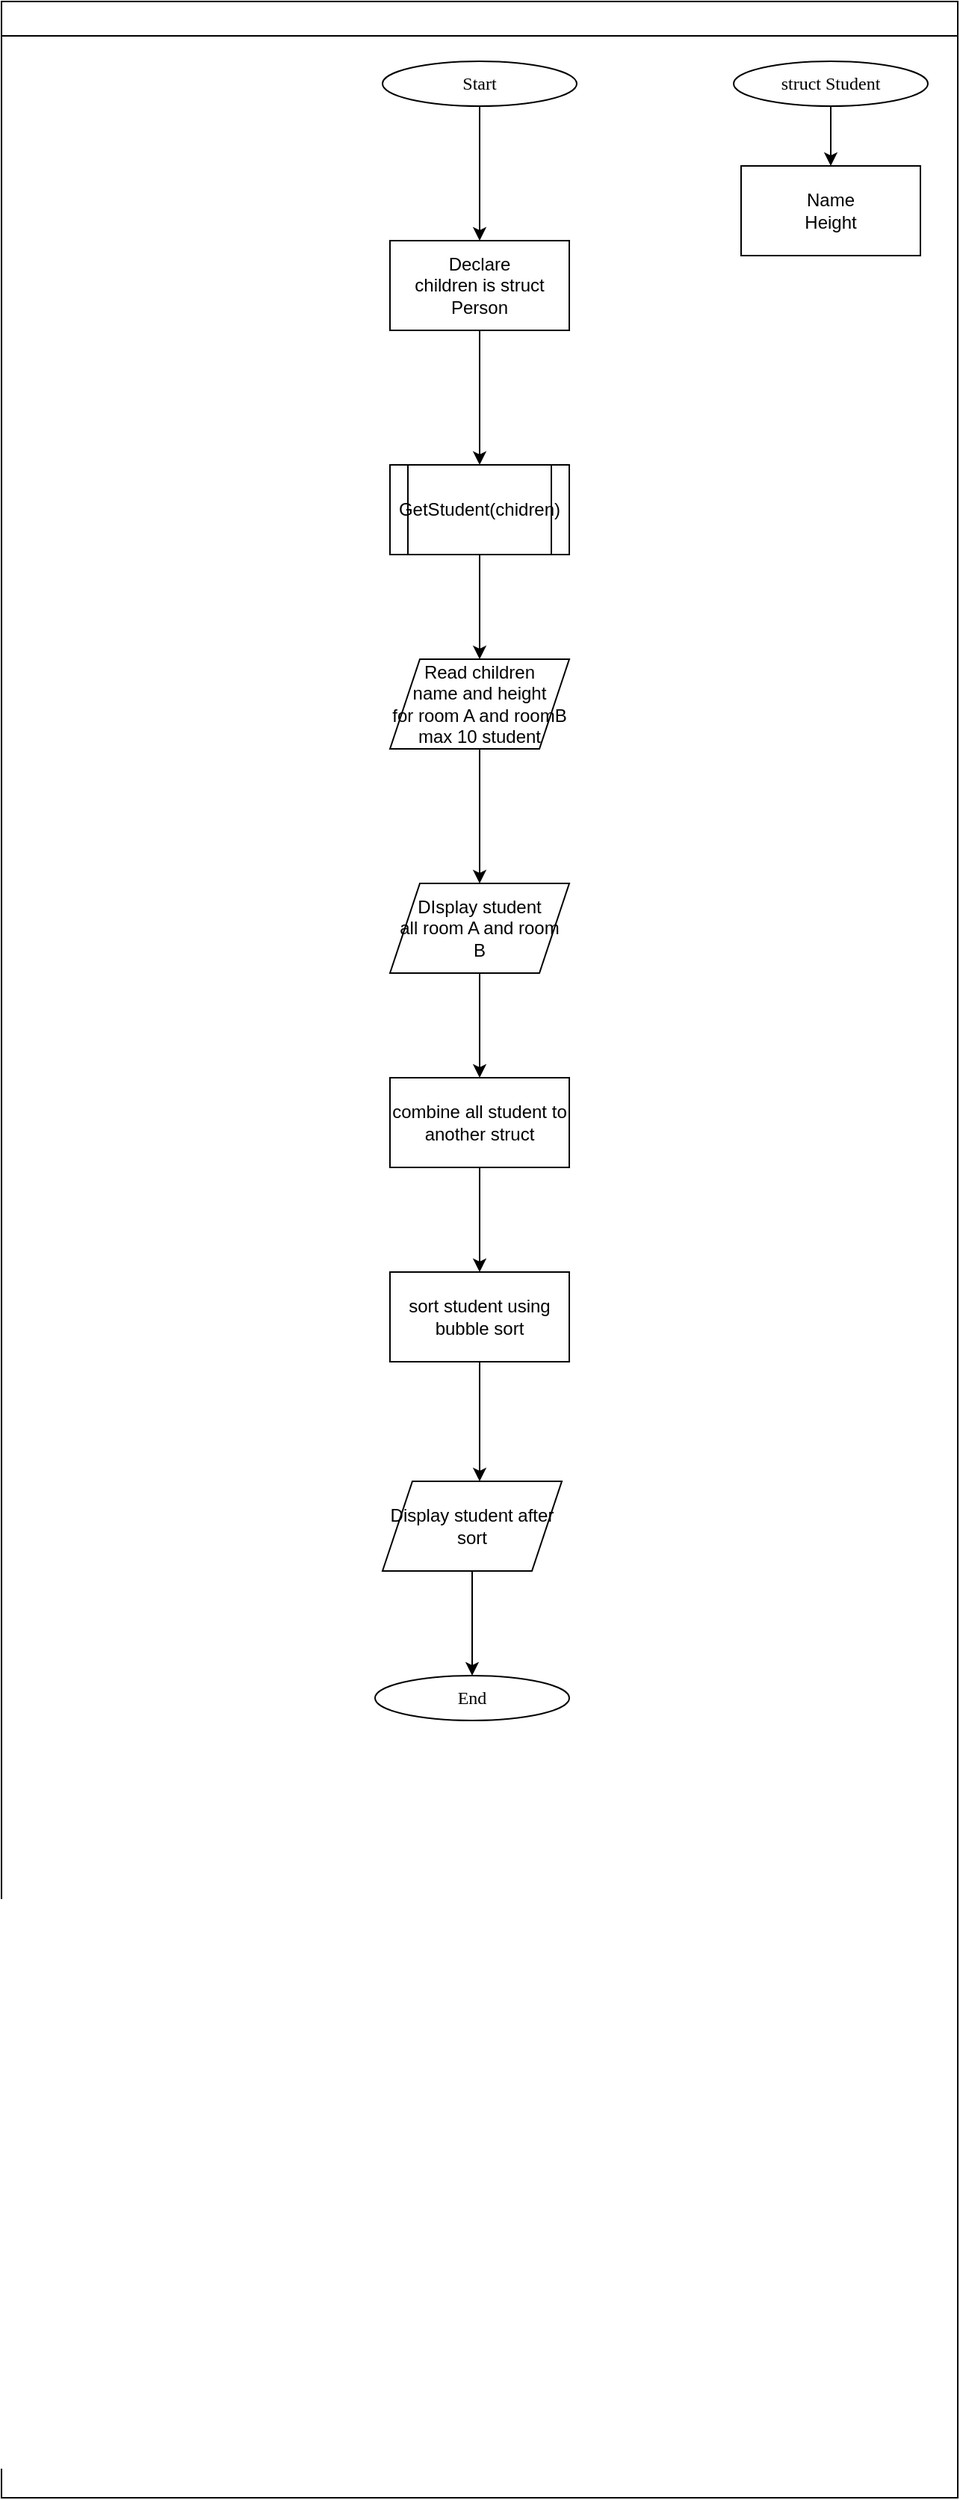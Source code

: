 <mxfile version="25.0.3">
  <diagram id="C5RBs43oDa-KdzZeNtuy" name="Page-1">
    <mxGraphModel dx="1554" dy="398" grid="1" gridSize="10" guides="1" tooltips="1" connect="1" arrows="1" fold="1" page="1" pageScale="1" pageWidth="827" pageHeight="1169" math="0" shadow="0">
      <root>
        <mxCell id="WIyWlLk6GJQsqaUBKTNV-0" />
        <mxCell id="WIyWlLk6GJQsqaUBKTNV-1" parent="WIyWlLk6GJQsqaUBKTNV-0" />
        <mxCell id="mvioNwK95yMqdUQ73LqQ-36" value="" style="swimlane;fontFamily=Sarabun;fontSource=https%3A%2F%2Ffonts.googleapis.com%2Fcss%3Ffamily%3DSarabun;" parent="WIyWlLk6GJQsqaUBKTNV-1" vertex="1">
          <mxGeometry x="-740" y="60" width="640" height="1670" as="geometry" />
        </mxCell>
        <mxCell id="xE9lvKekpY_54vqVYkne-0" style="edgeStyle=orthogonalEdgeStyle;rounded=0;orthogonalLoop=1;jettySize=auto;html=1;" parent="mvioNwK95yMqdUQ73LqQ-36" source="mvioNwK95yMqdUQ73LqQ-35" edge="1">
          <mxGeometry relative="1" as="geometry">
            <mxPoint x="320" y="160" as="targetPoint" />
          </mxGeometry>
        </mxCell>
        <mxCell id="mvioNwK95yMqdUQ73LqQ-35" value="&lt;font data-font-src=&quot;https://fonts.googleapis.com/css?family=Sarabun&quot; face=&quot;Sarabun&quot;&gt;Start&lt;/font&gt;" style="ellipse;whiteSpace=wrap;html=1;" parent="mvioNwK95yMqdUQ73LqQ-36" vertex="1">
          <mxGeometry x="255" y="40" width="130" height="30" as="geometry" />
        </mxCell>
        <mxCell id="ZSR7-dMOTIgZkxqEHRUr-0" style="edgeStyle=orthogonalEdgeStyle;rounded=0;orthogonalLoop=1;jettySize=auto;html=1;" edge="1" parent="mvioNwK95yMqdUQ73LqQ-36" source="xE9lvKekpY_54vqVYkne-1">
          <mxGeometry relative="1" as="geometry">
            <mxPoint x="320" y="310" as="targetPoint" />
          </mxGeometry>
        </mxCell>
        <mxCell id="xE9lvKekpY_54vqVYkne-1" value="Declare&lt;div&gt;&lt;span style=&quot;background-color: initial;&quot;&gt;children is struct Person&lt;/span&gt;&lt;/div&gt;" style="rounded=0;whiteSpace=wrap;html=1;" parent="mvioNwK95yMqdUQ73LqQ-36" vertex="1">
          <mxGeometry x="260" y="160" width="120" height="60" as="geometry" />
        </mxCell>
        <mxCell id="xE9lvKekpY_54vqVYkne-7" style="edgeStyle=orthogonalEdgeStyle;rounded=0;orthogonalLoop=1;jettySize=auto;html=1;" parent="mvioNwK95yMqdUQ73LqQ-36" source="xE9lvKekpY_54vqVYkne-6" edge="1">
          <mxGeometry relative="1" as="geometry">
            <mxPoint x="555" y="110" as="targetPoint" />
          </mxGeometry>
        </mxCell>
        <mxCell id="xE9lvKekpY_54vqVYkne-6" value="&lt;font data-font-src=&quot;https://fonts.googleapis.com/css?family=Sarabun&quot; face=&quot;Sarabun&quot;&gt;struct Student&lt;/font&gt;" style="ellipse;whiteSpace=wrap;html=1;" parent="mvioNwK95yMqdUQ73LqQ-36" vertex="1">
          <mxGeometry x="490" y="40" width="130" height="30" as="geometry" />
        </mxCell>
        <mxCell id="xE9lvKekpY_54vqVYkne-8" value="Name&lt;div&gt;Height&lt;/div&gt;" style="rounded=0;whiteSpace=wrap;html=1;" parent="mvioNwK95yMqdUQ73LqQ-36" vertex="1">
          <mxGeometry x="495" y="110" width="120" height="60" as="geometry" />
        </mxCell>
        <mxCell id="ZSR7-dMOTIgZkxqEHRUr-3" style="edgeStyle=orthogonalEdgeStyle;rounded=0;orthogonalLoop=1;jettySize=auto;html=1;" edge="1" parent="mvioNwK95yMqdUQ73LqQ-36" source="ZSR7-dMOTIgZkxqEHRUr-2">
          <mxGeometry relative="1" as="geometry">
            <mxPoint x="320" y="440" as="targetPoint" />
          </mxGeometry>
        </mxCell>
        <mxCell id="ZSR7-dMOTIgZkxqEHRUr-2" value="GetStudent(chidren)" style="shape=process;whiteSpace=wrap;html=1;backgroundOutline=1;" vertex="1" parent="mvioNwK95yMqdUQ73LqQ-36">
          <mxGeometry x="260" y="310" width="120" height="60" as="geometry" />
        </mxCell>
        <mxCell id="ZSR7-dMOTIgZkxqEHRUr-5" style="edgeStyle=orthogonalEdgeStyle;rounded=0;orthogonalLoop=1;jettySize=auto;html=1;" edge="1" parent="mvioNwK95yMqdUQ73LqQ-36" source="ZSR7-dMOTIgZkxqEHRUr-4">
          <mxGeometry relative="1" as="geometry">
            <mxPoint x="320" y="590" as="targetPoint" />
          </mxGeometry>
        </mxCell>
        <mxCell id="ZSR7-dMOTIgZkxqEHRUr-4" value="Read children&lt;div&gt;name and height&lt;/div&gt;&lt;div&gt;for room A and roomB&lt;/div&gt;&lt;div&gt;max 10 student&lt;/div&gt;" style="shape=parallelogram;perimeter=parallelogramPerimeter;whiteSpace=wrap;html=1;fixedSize=1;" vertex="1" parent="mvioNwK95yMqdUQ73LqQ-36">
          <mxGeometry x="260" y="440" width="120" height="60" as="geometry" />
        </mxCell>
        <mxCell id="ZSR7-dMOTIgZkxqEHRUr-8" style="edgeStyle=orthogonalEdgeStyle;rounded=0;orthogonalLoop=1;jettySize=auto;html=1;" edge="1" parent="mvioNwK95yMqdUQ73LqQ-36" source="ZSR7-dMOTIgZkxqEHRUr-6">
          <mxGeometry relative="1" as="geometry">
            <mxPoint x="320" y="720" as="targetPoint" />
          </mxGeometry>
        </mxCell>
        <mxCell id="ZSR7-dMOTIgZkxqEHRUr-6" value="DIsplay student&lt;div&gt;all room A and room B&lt;/div&gt;" style="shape=parallelogram;perimeter=parallelogramPerimeter;whiteSpace=wrap;html=1;fixedSize=1;" vertex="1" parent="mvioNwK95yMqdUQ73LqQ-36">
          <mxGeometry x="260" y="590" width="120" height="60" as="geometry" />
        </mxCell>
        <mxCell id="ZSR7-dMOTIgZkxqEHRUr-10" style="edgeStyle=orthogonalEdgeStyle;rounded=0;orthogonalLoop=1;jettySize=auto;html=1;" edge="1" parent="mvioNwK95yMqdUQ73LqQ-36" source="ZSR7-dMOTIgZkxqEHRUr-9">
          <mxGeometry relative="1" as="geometry">
            <mxPoint x="320" y="850" as="targetPoint" />
          </mxGeometry>
        </mxCell>
        <mxCell id="ZSR7-dMOTIgZkxqEHRUr-9" value="combine all student to another struct" style="rounded=0;whiteSpace=wrap;html=1;" vertex="1" parent="mvioNwK95yMqdUQ73LqQ-36">
          <mxGeometry x="260" y="720" width="120" height="60" as="geometry" />
        </mxCell>
        <mxCell id="ZSR7-dMOTIgZkxqEHRUr-12" style="edgeStyle=orthogonalEdgeStyle;rounded=0;orthogonalLoop=1;jettySize=auto;html=1;" edge="1" parent="mvioNwK95yMqdUQ73LqQ-36" source="ZSR7-dMOTIgZkxqEHRUr-11">
          <mxGeometry relative="1" as="geometry">
            <mxPoint x="320" y="990" as="targetPoint" />
          </mxGeometry>
        </mxCell>
        <mxCell id="ZSR7-dMOTIgZkxqEHRUr-11" value="sort student using bubble sort" style="rounded=0;whiteSpace=wrap;html=1;" vertex="1" parent="mvioNwK95yMqdUQ73LqQ-36">
          <mxGeometry x="260" y="850" width="120" height="60" as="geometry" />
        </mxCell>
        <mxCell id="ZSR7-dMOTIgZkxqEHRUr-15" style="edgeStyle=orthogonalEdgeStyle;rounded=0;orthogonalLoop=1;jettySize=auto;html=1;" edge="1" parent="mvioNwK95yMqdUQ73LqQ-36" source="ZSR7-dMOTIgZkxqEHRUr-14">
          <mxGeometry relative="1" as="geometry">
            <mxPoint x="315" y="1120" as="targetPoint" />
          </mxGeometry>
        </mxCell>
        <mxCell id="ZSR7-dMOTIgZkxqEHRUr-14" value="Display student after sort" style="shape=parallelogram;perimeter=parallelogramPerimeter;whiteSpace=wrap;html=1;fixedSize=1;" vertex="1" parent="mvioNwK95yMqdUQ73LqQ-36">
          <mxGeometry x="255" y="990" width="120" height="60" as="geometry" />
        </mxCell>
        <mxCell id="ZSR7-dMOTIgZkxqEHRUr-16" value="&lt;font data-font-src=&quot;https://fonts.googleapis.com/css?family=Sarabun&quot; face=&quot;Sarabun&quot;&gt;End&lt;/font&gt;" style="ellipse;whiteSpace=wrap;html=1;" vertex="1" parent="mvioNwK95yMqdUQ73LqQ-36">
          <mxGeometry x="250" y="1120" width="130" height="30" as="geometry" />
        </mxCell>
      </root>
    </mxGraphModel>
  </diagram>
</mxfile>
